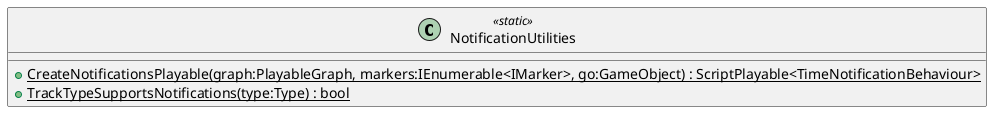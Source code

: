 @startuml
class NotificationUtilities <<static>> {
    + {static} CreateNotificationsPlayable(graph:PlayableGraph, markers:IEnumerable<IMarker>, go:GameObject) : ScriptPlayable<TimeNotificationBehaviour>
    + {static} TrackTypeSupportsNotifications(type:Type) : bool
}
@enduml
